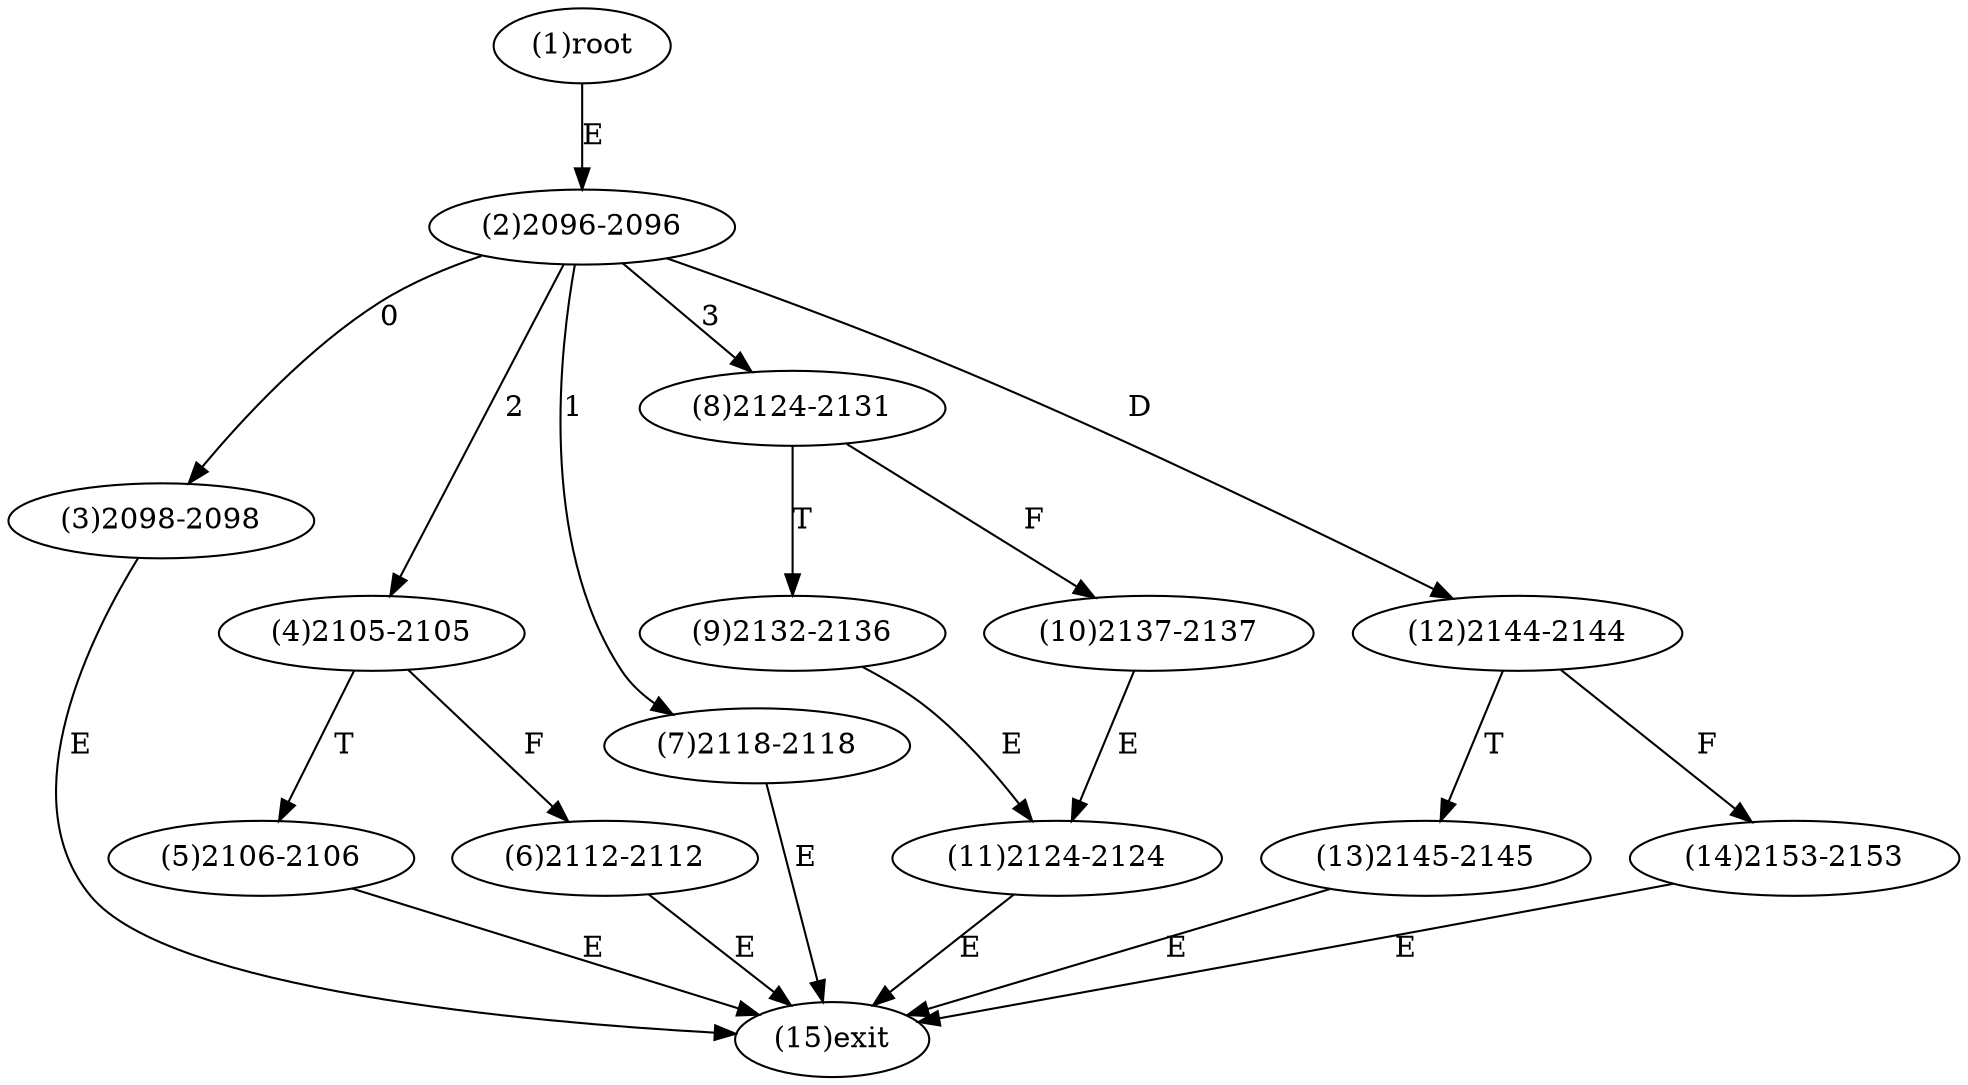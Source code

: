digraph "" { 
1[ label="(1)root"];
2[ label="(2)2096-2096"];
3[ label="(3)2098-2098"];
4[ label="(4)2105-2105"];
5[ label="(5)2106-2106"];
6[ label="(6)2112-2112"];
7[ label="(7)2118-2118"];
8[ label="(8)2124-2131"];
9[ label="(9)2132-2136"];
10[ label="(10)2137-2137"];
11[ label="(11)2124-2124"];
12[ label="(12)2144-2144"];
13[ label="(13)2145-2145"];
14[ label="(14)2153-2153"];
15[ label="(15)exit"];
1->2[ label="E"];
2->3[ label="0"];
2->7[ label="1"];
2->4[ label="2"];
2->8[ label="3"];
2->12[ label="D"];
3->15[ label="E"];
4->6[ label="F"];
4->5[ label="T"];
5->15[ label="E"];
6->15[ label="E"];
7->15[ label="E"];
8->10[ label="F"];
8->9[ label="T"];
9->11[ label="E"];
10->11[ label="E"];
11->15[ label="E"];
12->14[ label="F"];
12->13[ label="T"];
13->15[ label="E"];
14->15[ label="E"];
}
